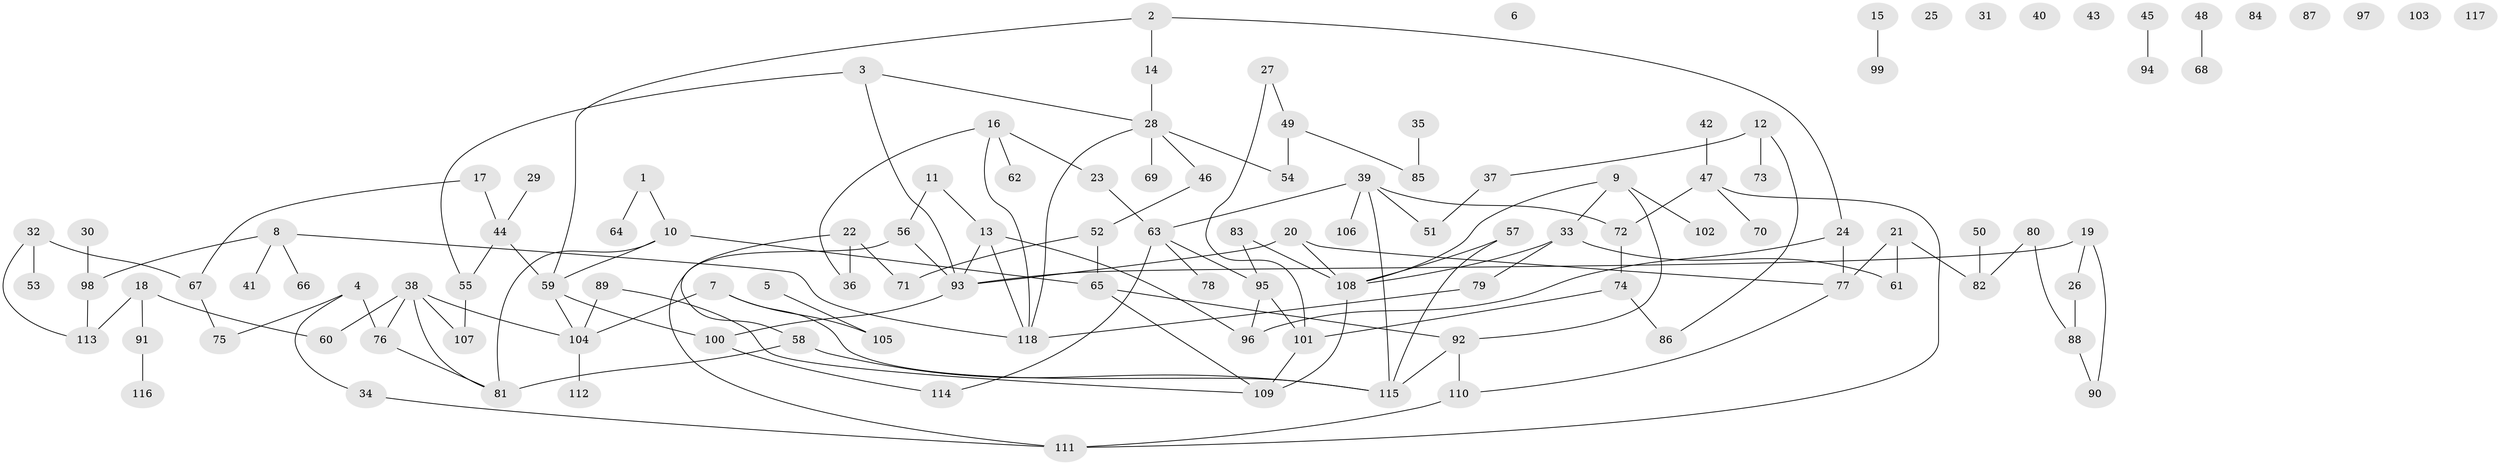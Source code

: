 // Generated by graph-tools (version 1.1) at 2025/40/03/09/25 04:40:18]
// undirected, 118 vertices, 142 edges
graph export_dot {
graph [start="1"]
  node [color=gray90,style=filled];
  1;
  2;
  3;
  4;
  5;
  6;
  7;
  8;
  9;
  10;
  11;
  12;
  13;
  14;
  15;
  16;
  17;
  18;
  19;
  20;
  21;
  22;
  23;
  24;
  25;
  26;
  27;
  28;
  29;
  30;
  31;
  32;
  33;
  34;
  35;
  36;
  37;
  38;
  39;
  40;
  41;
  42;
  43;
  44;
  45;
  46;
  47;
  48;
  49;
  50;
  51;
  52;
  53;
  54;
  55;
  56;
  57;
  58;
  59;
  60;
  61;
  62;
  63;
  64;
  65;
  66;
  67;
  68;
  69;
  70;
  71;
  72;
  73;
  74;
  75;
  76;
  77;
  78;
  79;
  80;
  81;
  82;
  83;
  84;
  85;
  86;
  87;
  88;
  89;
  90;
  91;
  92;
  93;
  94;
  95;
  96;
  97;
  98;
  99;
  100;
  101;
  102;
  103;
  104;
  105;
  106;
  107;
  108;
  109;
  110;
  111;
  112;
  113;
  114;
  115;
  116;
  117;
  118;
  1 -- 10;
  1 -- 64;
  2 -- 14;
  2 -- 24;
  2 -- 59;
  3 -- 28;
  3 -- 55;
  3 -- 93;
  4 -- 34;
  4 -- 75;
  4 -- 76;
  5 -- 105;
  7 -- 104;
  7 -- 105;
  7 -- 115;
  8 -- 41;
  8 -- 66;
  8 -- 98;
  8 -- 118;
  9 -- 33;
  9 -- 92;
  9 -- 102;
  9 -- 108;
  10 -- 59;
  10 -- 65;
  10 -- 81;
  11 -- 13;
  11 -- 56;
  12 -- 37;
  12 -- 73;
  12 -- 86;
  13 -- 93;
  13 -- 96;
  13 -- 118;
  14 -- 28;
  15 -- 99;
  16 -- 23;
  16 -- 36;
  16 -- 62;
  16 -- 118;
  17 -- 44;
  17 -- 67;
  18 -- 60;
  18 -- 91;
  18 -- 113;
  19 -- 26;
  19 -- 90;
  19 -- 93;
  20 -- 77;
  20 -- 93;
  20 -- 108;
  21 -- 61;
  21 -- 77;
  21 -- 82;
  22 -- 36;
  22 -- 58;
  22 -- 71;
  23 -- 63;
  24 -- 77;
  24 -- 96;
  26 -- 88;
  27 -- 49;
  27 -- 101;
  28 -- 46;
  28 -- 54;
  28 -- 69;
  28 -- 118;
  29 -- 44;
  30 -- 98;
  32 -- 53;
  32 -- 67;
  32 -- 113;
  33 -- 61;
  33 -- 79;
  33 -- 108;
  34 -- 111;
  35 -- 85;
  37 -- 51;
  38 -- 60;
  38 -- 76;
  38 -- 81;
  38 -- 104;
  38 -- 107;
  39 -- 51;
  39 -- 63;
  39 -- 72;
  39 -- 106;
  39 -- 115;
  42 -- 47;
  44 -- 55;
  44 -- 59;
  45 -- 94;
  46 -- 52;
  47 -- 70;
  47 -- 72;
  47 -- 111;
  48 -- 68;
  49 -- 54;
  49 -- 85;
  50 -- 82;
  52 -- 65;
  52 -- 71;
  55 -- 107;
  56 -- 93;
  56 -- 111;
  57 -- 108;
  57 -- 115;
  58 -- 81;
  58 -- 115;
  59 -- 100;
  59 -- 104;
  63 -- 78;
  63 -- 95;
  63 -- 114;
  65 -- 92;
  65 -- 109;
  67 -- 75;
  72 -- 74;
  74 -- 86;
  74 -- 101;
  76 -- 81;
  77 -- 110;
  79 -- 118;
  80 -- 82;
  80 -- 88;
  83 -- 95;
  83 -- 108;
  88 -- 90;
  89 -- 104;
  89 -- 109;
  91 -- 116;
  92 -- 110;
  92 -- 115;
  93 -- 100;
  95 -- 96;
  95 -- 101;
  98 -- 113;
  100 -- 114;
  101 -- 109;
  104 -- 112;
  108 -- 109;
  110 -- 111;
}
